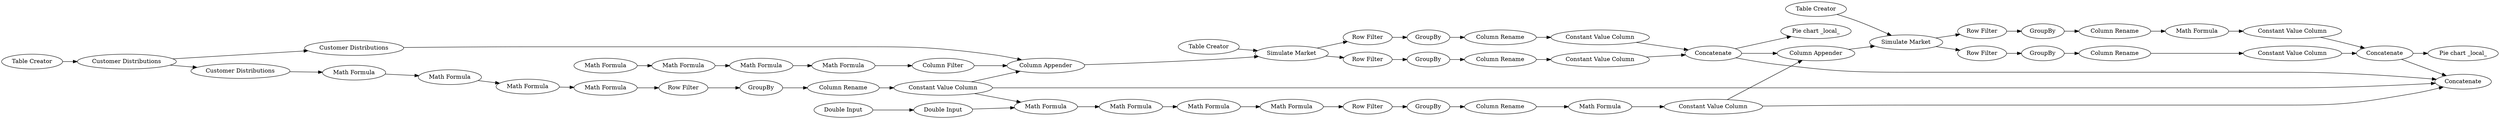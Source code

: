 digraph {
	"-2196739191548370696_33" [label="Row Filter"]
	"-2196739191548370696_32" [label=GroupBy]
	"-8660375692288134668_24" [label="Math Formula"]
	"-4500893850642295293_7" [label="Math Formula"]
	"8691109141019796258_27" [label="Row Filter"]
	"-2196739191548370696_9" [label="Math Formula"]
	"-2196739191548370696_8" [label="Math Formula"]
	"6730069934970165975_1" [label="Table Creator"]
	"-2196739191548370696_43" [label="Constant Value Column"]
	"8691109141019796258_30" [label="Row Filter"]
	"8691109141019796258_48" [label="Pie chart _local_"]
	"-8660375692288134668_41" [label="Math Formula"]
	"-4500893850642295293_38" [label="Column Rename"]
	"-2196739191548370696_10" [label="Math Formula"]
	"-4500893850642295293_12" [label=GroupBy]
	"-4500893850642295293_11" [label="Row Filter"]
	"8691109141019796258_49" [label="Column Appender"]
	"6730069934970165975_46" [label=Concatenate]
	"-4500893850642295293_24" [label="Math Formula"]
	"-2196739191548370696_48" [label="Pie chart _local_"]
	"6730069934970165975_5" [label="Customer Distributions"]
	"-8660375692288134668_28" [label="Double Input"]
	"6730069934970165975_4" [label="Customer Distributions"]
	"-2196739191548370696_39" [label="Constant Value Column"]
	"8691109141019796258_22" [label="Table Creator"]
	"-8660375692288134668_40" [label="Double Input"]
	"-2196739191548370696_25" [label="Math Formula"]
	"-2196739191548370696_45" [label=Concatenate]
	"8691109141019796258_42" [label="Column Rename"]
	"8691109141019796258_43" [label="Constant Value Column"]
	"-2196739191548370696_35" [label=GroupBy]
	"-4500893850642295293_39" [label="Constant Value Column"]
	"-8660375692288134668_16" [label="Row Filter"]
	"-8660375692288134668_13" [label="Math Formula"]
	"-8660375692288134668_14" [label="Math Formula"]
	"-2196739191548370696_36" [label="Row Filter"]
	"-2196739191548370696_20" [label="Column Filter"]
	"8691109141019796258_41" [label="Math Formula"]
	"-4500893850642295293_3" [label="Math Formula"]
	"8691109141019796258_39" [label="Constant Value Column"]
	"8691109141019796258_38" [label="Column Rename"]
	"-8660375692288134668_38" [label="Column Rename"]
	"-4500893850642295293_6" [label="Math Formula"]
	"-2196739191548370696_44" [label="Column Rename"]
	"8691109141019796258_21" [label="Simulate Market"]
	"-8660375692288134668_39" [label="Constant Value Column"]
	"-2196739191548370696_34" [label="Column Appender"]
	"8691109141019796258_44" [label=Concatenate]
	"-8660375692288134668_15" [label=GroupBy]
	"-2196739191548370696_42" [label="Table Creator"]
	"8691109141019796258_31" [label=GroupBy]
	"8691109141019796258_26" [label=GroupBy]
	"-8660375692288134668_29" [label="Math Formula"]
	"6730069934970165975_2" [label="Customer Distributions"]
	"-2196739191548370696_37" [label="Simulate Market"]
	"-2196739191548370696_38" [label="Column Rename"]
	"8691109141019796258_44" -> "6730069934970165975_46"
	"6730069934970165975_4" -> "-4500893850642295293_3"
	"-8660375692288134668_40" -> "-8660375692288134668_29"
	"6730069934970165975_5" -> "-2196739191548370696_34"
	"-4500893850642295293_11" -> "-4500893850642295293_12"
	"-2196739191548370696_43" -> "-2196739191548370696_45"
	"8691109141019796258_43" -> "8691109141019796258_44"
	"8691109141019796258_49" -> "8691109141019796258_21"
	"-8660375692288134668_38" -> "-8660375692288134668_41"
	"-2196739191548370696_45" -> "-2196739191548370696_48"
	"8691109141019796258_42" -> "8691109141019796258_43"
	"8691109141019796258_31" -> "8691109141019796258_38"
	"8691109141019796258_22" -> "8691109141019796258_21"
	"-2196739191548370696_44" -> "-2196739191548370696_43"
	"-2196739191548370696_34" -> "-2196739191548370696_37"
	"-4500893850642295293_39" -> "-8660375692288134668_29"
	"-2196739191548370696_25" -> "-2196739191548370696_9"
	"-2196739191548370696_39" -> "-2196739191548370696_45"
	"8691109141019796258_39" -> "8691109141019796258_44"
	"-2196739191548370696_38" -> "-2196739191548370696_39"
	"-2196739191548370696_33" -> "-2196739191548370696_35"
	"8691109141019796258_21" -> "8691109141019796258_27"
	"-4500893850642295293_38" -> "-4500893850642295293_39"
	"6730069934970165975_1" -> "6730069934970165975_2"
	"6730069934970165975_2" -> "6730069934970165975_5"
	"-2196739191548370696_37" -> "-2196739191548370696_36"
	"-8660375692288134668_13" -> "-8660375692288134668_24"
	"-4500893850642295293_6" -> "-4500893850642295293_7"
	"-4500893850642295293_24" -> "-4500893850642295293_6"
	"-2196739191548370696_10" -> "-2196739191548370696_20"
	"-2196739191548370696_8" -> "-2196739191548370696_25"
	"8691109141019796258_30" -> "8691109141019796258_31"
	"-8660375692288134668_16" -> "-8660375692288134668_15"
	"-2196739191548370696_32" -> "-2196739191548370696_38"
	"8691109141019796258_44" -> "8691109141019796258_48"
	"-4500893850642295293_39" -> "-2196739191548370696_34"
	"-2196739191548370696_20" -> "-2196739191548370696_34"
	"-2196739191548370696_9" -> "-2196739191548370696_10"
	"-8660375692288134668_28" -> "-8660375692288134668_40"
	"-4500893850642295293_7" -> "-4500893850642295293_11"
	"6730069934970165975_2" -> "6730069934970165975_4"
	"-8660375692288134668_39" -> "8691109141019796258_49"
	"-8660375692288134668_39" -> "6730069934970165975_46"
	"-2196739191548370696_45" -> "6730069934970165975_46"
	"-2196739191548370696_36" -> "-2196739191548370696_32"
	"-8660375692288134668_29" -> "-8660375692288134668_13"
	"-2196739191548370696_45" -> "8691109141019796258_49"
	"8691109141019796258_26" -> "8691109141019796258_42"
	"8691109141019796258_41" -> "8691109141019796258_39"
	"8691109141019796258_38" -> "8691109141019796258_41"
	"8691109141019796258_21" -> "8691109141019796258_30"
	"-2196739191548370696_37" -> "-2196739191548370696_33"
	"-2196739191548370696_35" -> "-2196739191548370696_44"
	"-4500893850642295293_12" -> "-4500893850642295293_38"
	"8691109141019796258_27" -> "8691109141019796258_26"
	"-4500893850642295293_39" -> "6730069934970165975_46"
	"-2196739191548370696_42" -> "-2196739191548370696_37"
	"-8660375692288134668_41" -> "-8660375692288134668_39"
	"-8660375692288134668_14" -> "-8660375692288134668_16"
	"-8660375692288134668_24" -> "-8660375692288134668_14"
	"-4500893850642295293_3" -> "-4500893850642295293_24"
	"-8660375692288134668_15" -> "-8660375692288134668_38"
	rankdir=LR
}
